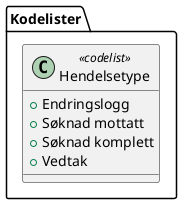 @startuml
class Kodelister.Hendelsetype <<codelist>> {
  +Endringslogg
  +Søknad mottatt
  +Søknad komplett
  +Vedtak
}
@enduml
